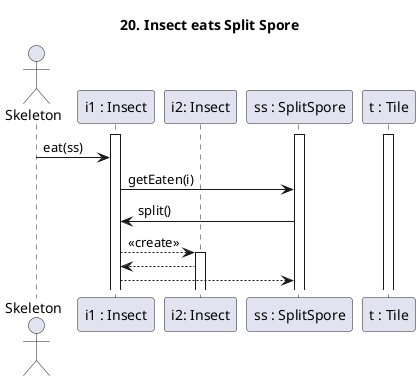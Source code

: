 @startuml 20. Insect eats Split Spore

title 20. Insect eats Split Spore

actor "Skeleton" as PP
participant "i1 : Insect" as I
participant "i2: Insect" as I2
participant "ss : SplitSpore" as Sp
participant "t : Tile" as T

activate I
activate T
activate Sp

PP -> I : eat(ss)
I -> Sp : getEaten(i)
Sp -> I : split()
I --> I2 : <<create>>
activate I2
I2 --> I
I --> Sp

@enduml







Sp -> T : removeEntity(ss)
T --> Sp

Sp --> I
destroy Sp

I --> PP


@enduml